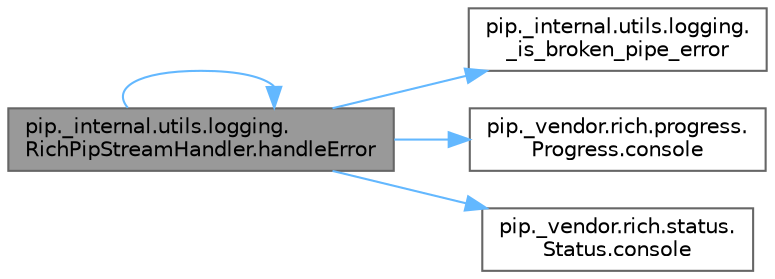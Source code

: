 digraph "pip._internal.utils.logging.RichPipStreamHandler.handleError"
{
 // LATEX_PDF_SIZE
  bgcolor="transparent";
  edge [fontname=Helvetica,fontsize=10,labelfontname=Helvetica,labelfontsize=10];
  node [fontname=Helvetica,fontsize=10,shape=box,height=0.2,width=0.4];
  rankdir="LR";
  Node1 [id="Node000001",label="pip._internal.utils.logging.\lRichPipStreamHandler.handleError",height=0.2,width=0.4,color="gray40", fillcolor="grey60", style="filled", fontcolor="black",tooltip=" "];
  Node1 -> Node2 [id="edge1_Node000001_Node000002",color="steelblue1",style="solid",tooltip=" "];
  Node2 [id="Node000002",label="pip._internal.utils.logging.\l_is_broken_pipe_error",height=0.2,width=0.4,color="grey40", fillcolor="white", style="filled",URL="$namespacepip_1_1__internal_1_1utils_1_1logging.html#a50a973ea5b4b4c6757257879452d01ee",tooltip=" "];
  Node1 -> Node3 [id="edge2_Node000001_Node000003",color="steelblue1",style="solid",tooltip=" "];
  Node3 [id="Node000003",label="pip._vendor.rich.progress.\lProgress.console",height=0.2,width=0.4,color="grey40", fillcolor="white", style="filled",URL="$classpip_1_1__vendor_1_1rich_1_1progress_1_1_progress.html#a305fb20d20396c0dd67ac80a28aa9a1d",tooltip=" "];
  Node1 -> Node4 [id="edge3_Node000001_Node000004",color="steelblue1",style="solid",tooltip=" "];
  Node4 [id="Node000004",label="pip._vendor.rich.status.\lStatus.console",height=0.2,width=0.4,color="grey40", fillcolor="white", style="filled",URL="$classpip_1_1__vendor_1_1rich_1_1status_1_1_status.html#ace3cadb1aad4de049f8c26fa9211e4f7",tooltip=" "];
  Node1 -> Node1 [id="edge4_Node000001_Node000001",color="steelblue1",style="solid",tooltip=" "];
}
